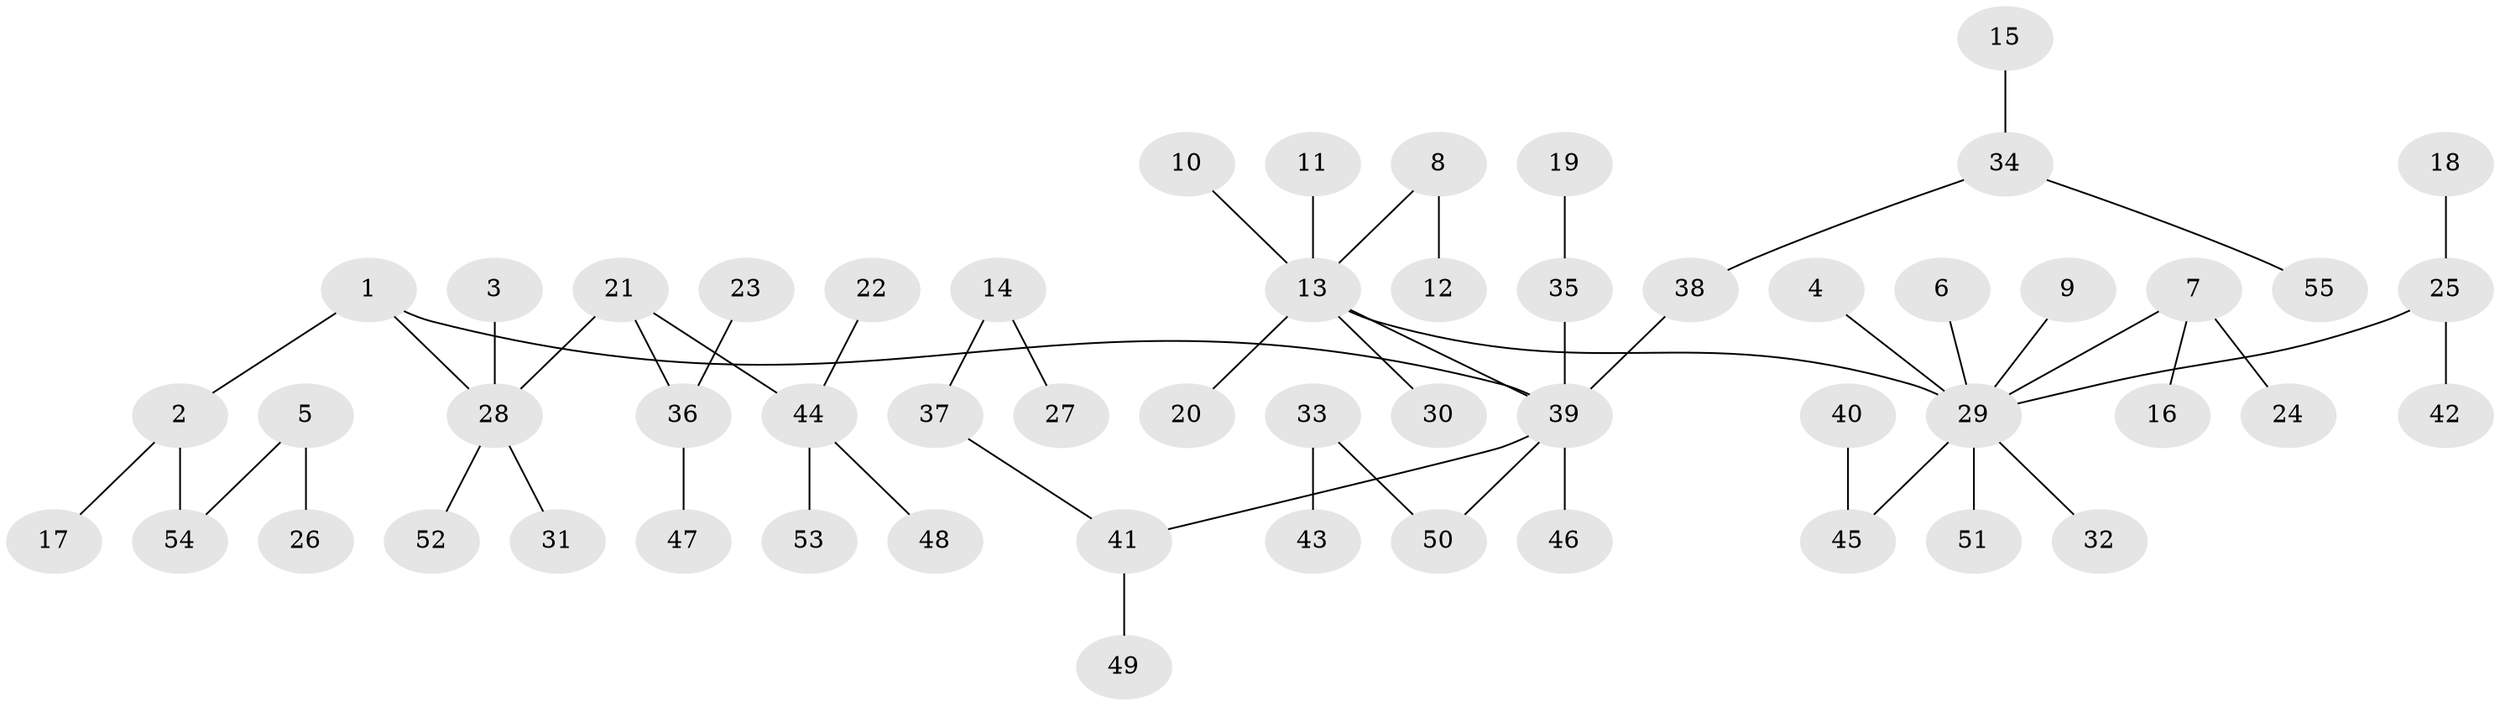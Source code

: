 // original degree distribution, {4: 0.06363636363636363, 3: 0.1, 8: 0.00909090909090909, 5: 0.03636363636363636, 6: 0.02727272727272727, 1: 0.5181818181818182, 2: 0.24545454545454545}
// Generated by graph-tools (version 1.1) at 2025/50/03/09/25 03:50:17]
// undirected, 55 vertices, 54 edges
graph export_dot {
graph [start="1"]
  node [color=gray90,style=filled];
  1;
  2;
  3;
  4;
  5;
  6;
  7;
  8;
  9;
  10;
  11;
  12;
  13;
  14;
  15;
  16;
  17;
  18;
  19;
  20;
  21;
  22;
  23;
  24;
  25;
  26;
  27;
  28;
  29;
  30;
  31;
  32;
  33;
  34;
  35;
  36;
  37;
  38;
  39;
  40;
  41;
  42;
  43;
  44;
  45;
  46;
  47;
  48;
  49;
  50;
  51;
  52;
  53;
  54;
  55;
  1 -- 2 [weight=1.0];
  1 -- 28 [weight=1.0];
  1 -- 39 [weight=1.0];
  2 -- 17 [weight=1.0];
  2 -- 54 [weight=1.0];
  3 -- 28 [weight=1.0];
  4 -- 29 [weight=1.0];
  5 -- 26 [weight=1.0];
  5 -- 54 [weight=1.0];
  6 -- 29 [weight=1.0];
  7 -- 16 [weight=1.0];
  7 -- 24 [weight=1.0];
  7 -- 29 [weight=1.0];
  8 -- 12 [weight=1.0];
  8 -- 13 [weight=1.0];
  9 -- 29 [weight=1.0];
  10 -- 13 [weight=1.0];
  11 -- 13 [weight=1.0];
  13 -- 20 [weight=1.0];
  13 -- 29 [weight=1.0];
  13 -- 30 [weight=1.0];
  13 -- 39 [weight=1.0];
  14 -- 27 [weight=1.0];
  14 -- 37 [weight=1.0];
  15 -- 34 [weight=1.0];
  18 -- 25 [weight=1.0];
  19 -- 35 [weight=1.0];
  21 -- 28 [weight=1.0];
  21 -- 36 [weight=1.0];
  21 -- 44 [weight=1.0];
  22 -- 44 [weight=1.0];
  23 -- 36 [weight=1.0];
  25 -- 29 [weight=1.0];
  25 -- 42 [weight=1.0];
  28 -- 31 [weight=1.0];
  28 -- 52 [weight=1.0];
  29 -- 32 [weight=1.0];
  29 -- 45 [weight=1.0];
  29 -- 51 [weight=1.0];
  33 -- 43 [weight=1.0];
  33 -- 50 [weight=1.0];
  34 -- 38 [weight=1.0];
  34 -- 55 [weight=1.0];
  35 -- 39 [weight=1.0];
  36 -- 47 [weight=1.0];
  37 -- 41 [weight=1.0];
  38 -- 39 [weight=1.0];
  39 -- 41 [weight=1.0];
  39 -- 46 [weight=1.0];
  39 -- 50 [weight=1.0];
  40 -- 45 [weight=1.0];
  41 -- 49 [weight=1.0];
  44 -- 48 [weight=1.0];
  44 -- 53 [weight=1.0];
}
